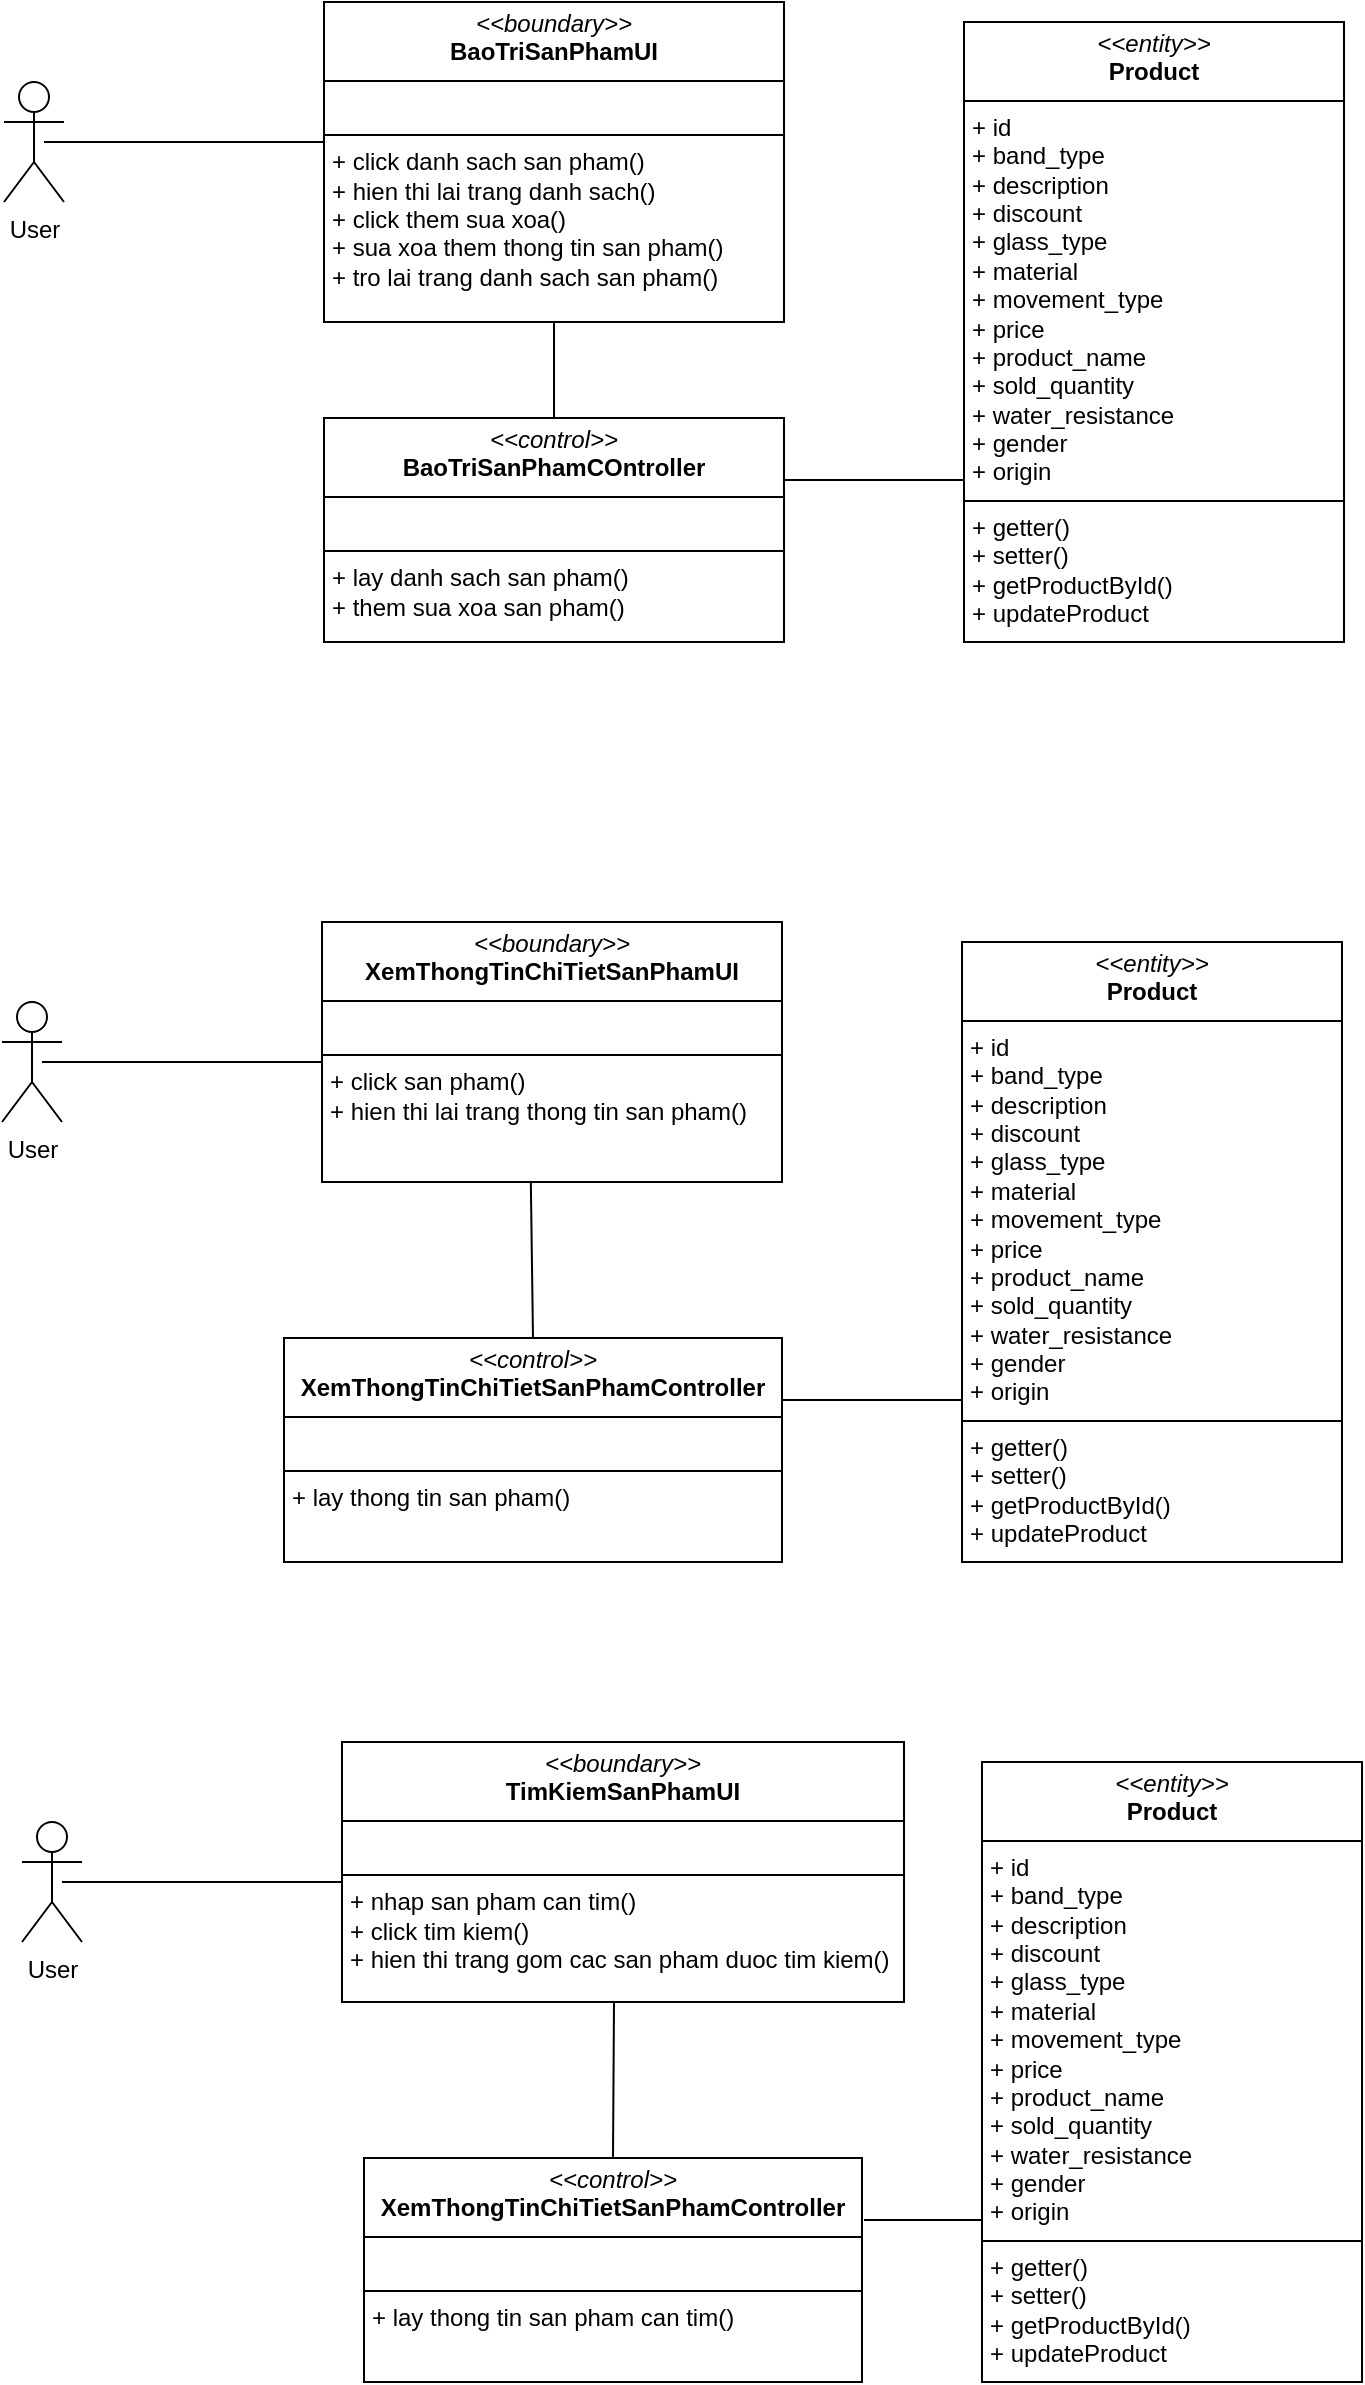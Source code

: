 <mxfile version="24.6.0" type="device">
  <diagram name="Trang-1" id="ldI5DQ3BWXYLzmZggKW4">
    <mxGraphModel dx="1358" dy="594" grid="1" gridSize="10" guides="1" tooltips="1" connect="1" arrows="1" fold="1" page="1" pageScale="1" pageWidth="827" pageHeight="1169" math="0" shadow="0">
      <root>
        <mxCell id="0" />
        <mxCell id="1" parent="0" />
        <mxCell id="F_EeeEbyPhkmibRg5fx--1" value="User" style="shape=umlActor;verticalLabelPosition=bottom;verticalAlign=top;html=1;" vertex="1" parent="1">
          <mxGeometry x="80" y="200" width="30" height="60" as="geometry" />
        </mxCell>
        <mxCell id="F_EeeEbyPhkmibRg5fx--2" value="&lt;p style=&quot;margin:0px;margin-top:4px;text-align:center;&quot;&gt;&lt;i&gt;&amp;lt;&amp;lt;boundary&amp;gt;&amp;gt;&lt;/i&gt;&lt;br&gt;&lt;b&gt;BaoTriSanPhamUI&lt;/b&gt;&lt;/p&gt;&lt;hr size=&quot;1&quot; style=&quot;border-style:solid;&quot;&gt;&lt;p style=&quot;margin:0px;margin-left:4px;&quot;&gt;&lt;br&gt;&lt;/p&gt;&lt;hr size=&quot;1&quot; style=&quot;border-style:solid;&quot;&gt;&lt;p style=&quot;margin:0px;margin-left:4px;&quot;&gt;+ click danh sach san pham()&lt;/p&gt;&lt;p style=&quot;margin:0px;margin-left:4px;&quot;&gt;+ hien thi lai trang danh sach()&lt;/p&gt;&lt;p style=&quot;margin:0px;margin-left:4px;&quot;&gt;+ click them sua xoa()&lt;/p&gt;&lt;p style=&quot;margin:0px;margin-left:4px;&quot;&gt;+ sua xoa them thong tin san pham()&lt;br&gt;+ tro lai trang danh sach san pham()&lt;/p&gt;" style="verticalAlign=top;align=left;overflow=fill;html=1;whiteSpace=wrap;" vertex="1" parent="1">
          <mxGeometry x="240" y="160" width="230" height="160" as="geometry" />
        </mxCell>
        <mxCell id="F_EeeEbyPhkmibRg5fx--3" value="&lt;p style=&quot;margin:0px;margin-top:4px;text-align:center;&quot;&gt;&lt;i&gt;&amp;lt;&amp;lt;control&amp;gt;&amp;gt;&lt;/i&gt;&lt;br&gt;&lt;b&gt;BaoTriSanPhamCOntroller&lt;/b&gt;&lt;/p&gt;&lt;hr size=&quot;1&quot; style=&quot;border-style:solid;&quot;&gt;&lt;p style=&quot;margin:0px;margin-left:4px;&quot;&gt;&lt;br&gt;&lt;/p&gt;&lt;hr size=&quot;1&quot; style=&quot;border-style:solid;&quot;&gt;&lt;p style=&quot;margin:0px;margin-left:4px;&quot;&gt;+ lay danh sach san pham()&lt;br&gt;+ them sua xoa san pham()&lt;/p&gt;" style="verticalAlign=top;align=left;overflow=fill;html=1;whiteSpace=wrap;" vertex="1" parent="1">
          <mxGeometry x="240" y="368" width="230" height="112" as="geometry" />
        </mxCell>
        <mxCell id="F_EeeEbyPhkmibRg5fx--4" value="&lt;p style=&quot;margin:0px;margin-top:4px;text-align:center;&quot;&gt;&lt;i&gt;&amp;lt;&amp;lt;entity&amp;gt;&amp;gt;&lt;/i&gt;&lt;br&gt;&lt;b&gt;Product&lt;/b&gt;&lt;/p&gt;&lt;hr size=&quot;1&quot; style=&quot;border-style:solid;&quot;&gt;&lt;p style=&quot;margin:0px;margin-left:4px;&quot;&gt;+ id&lt;br&gt;+ band_type&lt;/p&gt;&lt;p style=&quot;margin:0px;margin-left:4px;&quot;&gt;+ description&lt;/p&gt;&lt;p style=&quot;margin:0px;margin-left:4px;&quot;&gt;+ discount&lt;/p&gt;&lt;p style=&quot;margin:0px;margin-left:4px;&quot;&gt;+ glass_type&lt;/p&gt;&lt;p style=&quot;margin:0px;margin-left:4px;&quot;&gt;+ material&lt;/p&gt;&lt;p style=&quot;margin:0px;margin-left:4px;&quot;&gt;+ movement_type&lt;/p&gt;&lt;p style=&quot;margin:0px;margin-left:4px;&quot;&gt;+ price&lt;/p&gt;&lt;p style=&quot;margin:0px;margin-left:4px;&quot;&gt;+ product_name&lt;/p&gt;&lt;p style=&quot;margin:0px;margin-left:4px;&quot;&gt;+ sold_quantity&lt;/p&gt;&lt;p style=&quot;margin:0px;margin-left:4px;&quot;&gt;+ water_resistance&lt;/p&gt;&lt;p style=&quot;margin:0px;margin-left:4px;&quot;&gt;+ gender&lt;/p&gt;&lt;p style=&quot;margin:0px;margin-left:4px;&quot;&gt;+ origin&lt;/p&gt;&lt;hr size=&quot;1&quot; style=&quot;border-style:solid;&quot;&gt;&lt;p style=&quot;margin:0px;margin-left:4px;&quot;&gt;+ getter()&lt;br&gt;+ setter()&lt;/p&gt;&lt;p style=&quot;margin:0px;margin-left:4px;&quot;&gt;+ getProductById()&lt;/p&gt;&lt;p style=&quot;margin:0px;margin-left:4px;&quot;&gt;+ updateProduct&lt;/p&gt;" style="verticalAlign=top;align=left;overflow=fill;html=1;whiteSpace=wrap;" vertex="1" parent="1">
          <mxGeometry x="560" y="170" width="190" height="310" as="geometry" />
        </mxCell>
        <mxCell id="F_EeeEbyPhkmibRg5fx--6" value="" style="line;strokeWidth=1;fillColor=none;align=left;verticalAlign=middle;spacingTop=-1;spacingLeft=3;spacingRight=3;rotatable=0;labelPosition=right;points=[];portConstraint=eastwest;strokeColor=inherit;" vertex="1" parent="1">
          <mxGeometry x="100" y="221" width="140" height="18" as="geometry" />
        </mxCell>
        <mxCell id="F_EeeEbyPhkmibRg5fx--7" value="" style="line;strokeWidth=1;fillColor=none;align=left;verticalAlign=middle;spacingTop=-1;spacingLeft=3;spacingRight=3;rotatable=0;labelPosition=right;points=[];portConstraint=eastwest;strokeColor=inherit;" vertex="1" parent="1">
          <mxGeometry x="470" y="390" width="90" height="18" as="geometry" />
        </mxCell>
        <mxCell id="F_EeeEbyPhkmibRg5fx--15" value="" style="endArrow=none;html=1;rounded=0;exitX=0.5;exitY=0;exitDx=0;exitDy=0;" edge="1" parent="1" source="F_EeeEbyPhkmibRg5fx--3" target="F_EeeEbyPhkmibRg5fx--2">
          <mxGeometry width="50" height="50" relative="1" as="geometry">
            <mxPoint x="390" y="430" as="sourcePoint" />
            <mxPoint x="440" y="380" as="targetPoint" />
          </mxGeometry>
        </mxCell>
        <mxCell id="F_EeeEbyPhkmibRg5fx--22" value="User" style="shape=umlActor;verticalLabelPosition=bottom;verticalAlign=top;html=1;" vertex="1" parent="1">
          <mxGeometry x="79" y="660" width="30" height="60" as="geometry" />
        </mxCell>
        <mxCell id="F_EeeEbyPhkmibRg5fx--23" value="&lt;p style=&quot;margin:0px;margin-top:4px;text-align:center;&quot;&gt;&lt;i&gt;&amp;lt;&amp;lt;boundary&amp;gt;&amp;gt;&lt;/i&gt;&lt;br&gt;&lt;b&gt;XemThongTinChiTietSanPhamUI&lt;/b&gt;&lt;/p&gt;&lt;hr size=&quot;1&quot; style=&quot;border-style:solid;&quot;&gt;&lt;p style=&quot;margin:0px;margin-left:4px;&quot;&gt;&lt;br&gt;&lt;/p&gt;&lt;hr size=&quot;1&quot; style=&quot;border-style:solid;&quot;&gt;&lt;p style=&quot;margin:0px;margin-left:4px;&quot;&gt;+ click san pham()&lt;/p&gt;&lt;p style=&quot;margin:0px;margin-left:4px;&quot;&gt;+ hien thi lai trang thong tin san pham()&lt;/p&gt;" style="verticalAlign=top;align=left;overflow=fill;html=1;whiteSpace=wrap;" vertex="1" parent="1">
          <mxGeometry x="239" y="620" width="230" height="130" as="geometry" />
        </mxCell>
        <mxCell id="F_EeeEbyPhkmibRg5fx--24" value="&lt;p style=&quot;margin:0px;margin-top:4px;text-align:center;&quot;&gt;&lt;i&gt;&amp;lt;&amp;lt;control&amp;gt;&amp;gt;&lt;/i&gt;&lt;br&gt;&lt;b&gt;XemThongTinChiTietSanPham&lt;/b&gt;&lt;b&gt;Controller&lt;/b&gt;&lt;/p&gt;&lt;hr size=&quot;1&quot; style=&quot;border-style:solid;&quot;&gt;&lt;p style=&quot;margin:0px;margin-left:4px;&quot;&gt;&lt;br&gt;&lt;/p&gt;&lt;hr size=&quot;1&quot; style=&quot;border-style:solid;&quot;&gt;&lt;p style=&quot;margin:0px;margin-left:4px;&quot;&gt;+ lay thong tin san pham()&lt;br&gt;&lt;br&gt;&lt;/p&gt;" style="verticalAlign=top;align=left;overflow=fill;html=1;whiteSpace=wrap;" vertex="1" parent="1">
          <mxGeometry x="220" y="828" width="249" height="112" as="geometry" />
        </mxCell>
        <mxCell id="F_EeeEbyPhkmibRg5fx--25" value="&lt;p style=&quot;margin:0px;margin-top:4px;text-align:center;&quot;&gt;&lt;i&gt;&amp;lt;&amp;lt;entity&amp;gt;&amp;gt;&lt;/i&gt;&lt;br&gt;&lt;b&gt;Product&lt;/b&gt;&lt;/p&gt;&lt;hr size=&quot;1&quot; style=&quot;border-style:solid;&quot;&gt;&lt;p style=&quot;margin:0px;margin-left:4px;&quot;&gt;+ id&lt;br&gt;+ band_type&lt;/p&gt;&lt;p style=&quot;margin:0px;margin-left:4px;&quot;&gt;+ description&lt;/p&gt;&lt;p style=&quot;margin:0px;margin-left:4px;&quot;&gt;+ discount&lt;/p&gt;&lt;p style=&quot;margin:0px;margin-left:4px;&quot;&gt;+ glass_type&lt;/p&gt;&lt;p style=&quot;margin:0px;margin-left:4px;&quot;&gt;+ material&lt;/p&gt;&lt;p style=&quot;margin:0px;margin-left:4px;&quot;&gt;+ movement_type&lt;/p&gt;&lt;p style=&quot;margin:0px;margin-left:4px;&quot;&gt;+ price&lt;/p&gt;&lt;p style=&quot;margin:0px;margin-left:4px;&quot;&gt;+ product_name&lt;/p&gt;&lt;p style=&quot;margin:0px;margin-left:4px;&quot;&gt;+ sold_quantity&lt;/p&gt;&lt;p style=&quot;margin:0px;margin-left:4px;&quot;&gt;+ water_resistance&lt;/p&gt;&lt;p style=&quot;margin:0px;margin-left:4px;&quot;&gt;+ gender&lt;/p&gt;&lt;p style=&quot;margin:0px;margin-left:4px;&quot;&gt;+ origin&lt;/p&gt;&lt;hr size=&quot;1&quot; style=&quot;border-style:solid;&quot;&gt;&lt;p style=&quot;margin:0px;margin-left:4px;&quot;&gt;+ getter()&lt;br&gt;+ setter()&lt;/p&gt;&lt;p style=&quot;margin:0px;margin-left:4px;&quot;&gt;+ getProductById()&lt;/p&gt;&lt;p style=&quot;margin:0px;margin-left:4px;&quot;&gt;+ updateProduct&lt;/p&gt;" style="verticalAlign=top;align=left;overflow=fill;html=1;whiteSpace=wrap;" vertex="1" parent="1">
          <mxGeometry x="559" y="630" width="190" height="310" as="geometry" />
        </mxCell>
        <mxCell id="F_EeeEbyPhkmibRg5fx--26" value="" style="line;strokeWidth=1;fillColor=none;align=left;verticalAlign=middle;spacingTop=-1;spacingLeft=3;spacingRight=3;rotatable=0;labelPosition=right;points=[];portConstraint=eastwest;strokeColor=inherit;" vertex="1" parent="1">
          <mxGeometry x="99" y="681" width="140" height="18" as="geometry" />
        </mxCell>
        <mxCell id="F_EeeEbyPhkmibRg5fx--27" value="" style="line;strokeWidth=1;fillColor=none;align=left;verticalAlign=middle;spacingTop=-1;spacingLeft=3;spacingRight=3;rotatable=0;labelPosition=right;points=[];portConstraint=eastwest;strokeColor=inherit;" vertex="1" parent="1">
          <mxGeometry x="469" y="850" width="90" height="18" as="geometry" />
        </mxCell>
        <mxCell id="F_EeeEbyPhkmibRg5fx--28" value="" style="endArrow=none;html=1;rounded=0;exitX=0.5;exitY=0;exitDx=0;exitDy=0;entryX=0.454;entryY=1.003;entryDx=0;entryDy=0;entryPerimeter=0;" edge="1" parent="1" source="F_EeeEbyPhkmibRg5fx--24" target="F_EeeEbyPhkmibRg5fx--23">
          <mxGeometry width="50" height="50" relative="1" as="geometry">
            <mxPoint x="389" y="890" as="sourcePoint" />
            <mxPoint x="439" y="840" as="targetPoint" />
          </mxGeometry>
        </mxCell>
        <mxCell id="F_EeeEbyPhkmibRg5fx--29" value="User" style="shape=umlActor;verticalLabelPosition=bottom;verticalAlign=top;html=1;" vertex="1" parent="1">
          <mxGeometry x="89" y="1070" width="30" height="60" as="geometry" />
        </mxCell>
        <mxCell id="F_EeeEbyPhkmibRg5fx--30" value="&lt;p style=&quot;margin:0px;margin-top:4px;text-align:center;&quot;&gt;&lt;i&gt;&amp;lt;&amp;lt;boundary&amp;gt;&amp;gt;&lt;/i&gt;&lt;br&gt;&lt;b&gt;TimKiemSanPhamUI&lt;/b&gt;&lt;/p&gt;&lt;hr size=&quot;1&quot; style=&quot;border-style:solid;&quot;&gt;&lt;p style=&quot;margin:0px;margin-left:4px;&quot;&gt;&lt;br&gt;&lt;/p&gt;&lt;hr size=&quot;1&quot; style=&quot;border-style:solid;&quot;&gt;&lt;p style=&quot;margin:0px;margin-left:4px;&quot;&gt;+ nhap san pham can tim()&lt;/p&gt;&lt;p style=&quot;margin:0px;margin-left:4px;&quot;&gt;+ click tim kiem()&lt;/p&gt;&lt;p style=&quot;margin:0px;margin-left:4px;&quot;&gt;+ hien thi trang gom cac san pham duoc tim kiem()&lt;/p&gt;" style="verticalAlign=top;align=left;overflow=fill;html=1;whiteSpace=wrap;" vertex="1" parent="1">
          <mxGeometry x="249" y="1030" width="281" height="130" as="geometry" />
        </mxCell>
        <mxCell id="F_EeeEbyPhkmibRg5fx--31" value="&lt;p style=&quot;margin:0px;margin-top:4px;text-align:center;&quot;&gt;&lt;i&gt;&amp;lt;&amp;lt;control&amp;gt;&amp;gt;&lt;/i&gt;&lt;br&gt;&lt;b&gt;XemThongTinChiTietSanPham&lt;/b&gt;&lt;b&gt;Controller&lt;/b&gt;&lt;/p&gt;&lt;hr size=&quot;1&quot; style=&quot;border-style:solid;&quot;&gt;&lt;p style=&quot;margin:0px;margin-left:4px;&quot;&gt;&lt;br&gt;&lt;/p&gt;&lt;hr size=&quot;1&quot; style=&quot;border-style:solid;&quot;&gt;&lt;p style=&quot;margin:0px;margin-left:4px;&quot;&gt;+ lay thong tin san pham can tim()&lt;br&gt;&lt;br&gt;&lt;/p&gt;" style="verticalAlign=top;align=left;overflow=fill;html=1;whiteSpace=wrap;" vertex="1" parent="1">
          <mxGeometry x="260" y="1238" width="249" height="112" as="geometry" />
        </mxCell>
        <mxCell id="F_EeeEbyPhkmibRg5fx--32" value="&lt;p style=&quot;margin:0px;margin-top:4px;text-align:center;&quot;&gt;&lt;i&gt;&amp;lt;&amp;lt;entity&amp;gt;&amp;gt;&lt;/i&gt;&lt;br&gt;&lt;b&gt;Product&lt;/b&gt;&lt;/p&gt;&lt;hr size=&quot;1&quot; style=&quot;border-style:solid;&quot;&gt;&lt;p style=&quot;margin:0px;margin-left:4px;&quot;&gt;+ id&lt;br&gt;+ band_type&lt;/p&gt;&lt;p style=&quot;margin:0px;margin-left:4px;&quot;&gt;+ description&lt;/p&gt;&lt;p style=&quot;margin:0px;margin-left:4px;&quot;&gt;+ discount&lt;/p&gt;&lt;p style=&quot;margin:0px;margin-left:4px;&quot;&gt;+ glass_type&lt;/p&gt;&lt;p style=&quot;margin:0px;margin-left:4px;&quot;&gt;+ material&lt;/p&gt;&lt;p style=&quot;margin:0px;margin-left:4px;&quot;&gt;+ movement_type&lt;/p&gt;&lt;p style=&quot;margin:0px;margin-left:4px;&quot;&gt;+ price&lt;/p&gt;&lt;p style=&quot;margin:0px;margin-left:4px;&quot;&gt;+ product_name&lt;/p&gt;&lt;p style=&quot;margin:0px;margin-left:4px;&quot;&gt;+ sold_quantity&lt;/p&gt;&lt;p style=&quot;margin:0px;margin-left:4px;&quot;&gt;+ water_resistance&lt;/p&gt;&lt;p style=&quot;margin:0px;margin-left:4px;&quot;&gt;+ gender&lt;/p&gt;&lt;p style=&quot;margin:0px;margin-left:4px;&quot;&gt;+ origin&lt;/p&gt;&lt;hr size=&quot;1&quot; style=&quot;border-style:solid;&quot;&gt;&lt;p style=&quot;margin:0px;margin-left:4px;&quot;&gt;+ getter()&lt;br&gt;+ setter()&lt;/p&gt;&lt;p style=&quot;margin:0px;margin-left:4px;&quot;&gt;+ getProductById()&lt;/p&gt;&lt;p style=&quot;margin:0px;margin-left:4px;&quot;&gt;+ updateProduct&lt;/p&gt;" style="verticalAlign=top;align=left;overflow=fill;html=1;whiteSpace=wrap;" vertex="1" parent="1">
          <mxGeometry x="569" y="1040" width="190" height="310" as="geometry" />
        </mxCell>
        <mxCell id="F_EeeEbyPhkmibRg5fx--33" value="" style="line;strokeWidth=1;fillColor=none;align=left;verticalAlign=middle;spacingTop=-1;spacingLeft=3;spacingRight=3;rotatable=0;labelPosition=right;points=[];portConstraint=eastwest;strokeColor=inherit;" vertex="1" parent="1">
          <mxGeometry x="109" y="1091" width="140" height="18" as="geometry" />
        </mxCell>
        <mxCell id="F_EeeEbyPhkmibRg5fx--34" value="" style="line;strokeWidth=1;fillColor=none;align=left;verticalAlign=middle;spacingTop=-1;spacingLeft=3;spacingRight=3;rotatable=0;labelPosition=right;points=[];portConstraint=eastwest;strokeColor=inherit;" vertex="1" parent="1">
          <mxGeometry x="510" y="1260" width="59" height="18" as="geometry" />
        </mxCell>
        <mxCell id="F_EeeEbyPhkmibRg5fx--35" value="" style="endArrow=none;html=1;rounded=0;exitX=0.5;exitY=0;exitDx=0;exitDy=0;" edge="1" parent="1" source="F_EeeEbyPhkmibRg5fx--31">
          <mxGeometry width="50" height="50" relative="1" as="geometry">
            <mxPoint x="399" y="1300" as="sourcePoint" />
            <mxPoint x="385" y="1160" as="targetPoint" />
          </mxGeometry>
        </mxCell>
      </root>
    </mxGraphModel>
  </diagram>
</mxfile>
